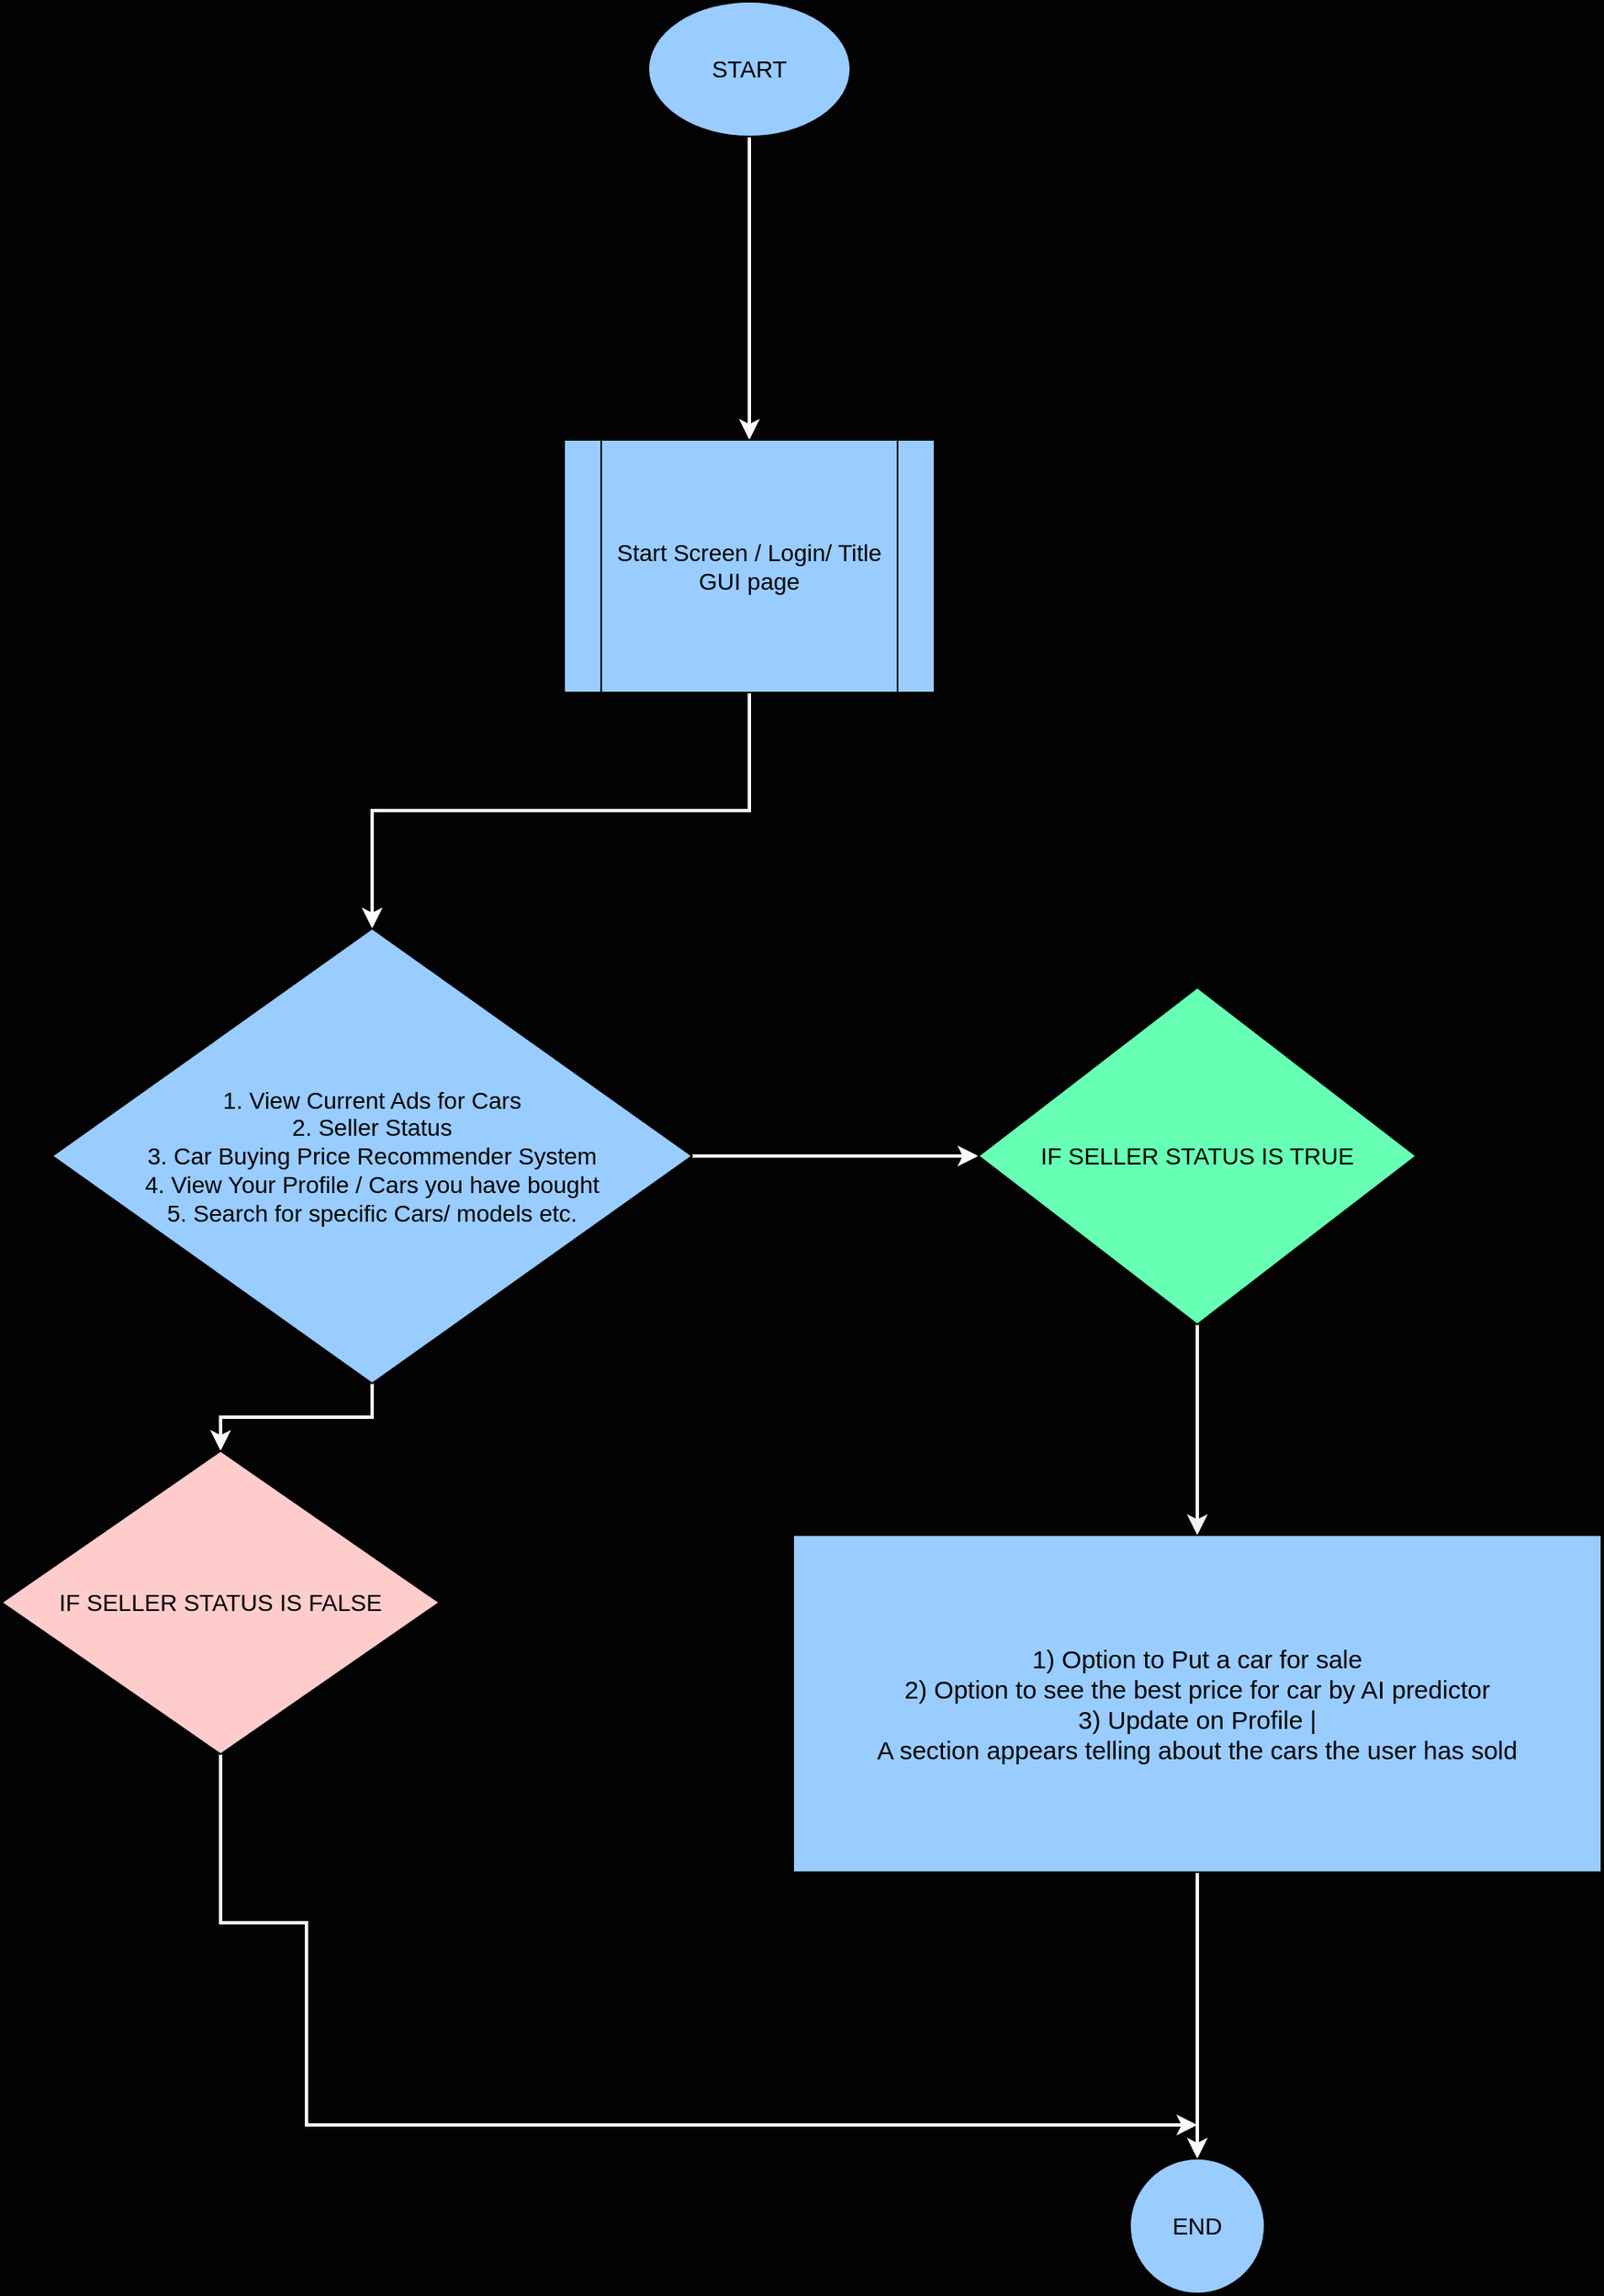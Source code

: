 <mxfile version="22.0.4" type="github">
  <diagram id="C5RBs43oDa-KdzZeNtuy" name="Page-1">
    <mxGraphModel dx="1050" dy="542" grid="1" gridSize="10" guides="1" tooltips="1" connect="1" arrows="1" fold="1" page="1" pageScale="1" pageWidth="827" pageHeight="1169" background="#030303" math="0" shadow="0">
      <root>
        <mxCell id="WIyWlLk6GJQsqaUBKTNV-0" />
        <mxCell id="WIyWlLk6GJQsqaUBKTNV-1" parent="WIyWlLk6GJQsqaUBKTNV-0" />
        <mxCell id="T2LJMCe71ug5yXVKgrJa-0" value="" style="edgeStyle=orthogonalEdgeStyle;rounded=0;orthogonalLoop=1;jettySize=auto;html=1;strokeColor=#FAFAFA;strokeWidth=2;" edge="1" parent="WIyWlLk6GJQsqaUBKTNV-1" source="T2LJMCe71ug5yXVKgrJa-1" target="T2LJMCe71ug5yXVKgrJa-3">
          <mxGeometry relative="1" as="geometry" />
        </mxCell>
        <mxCell id="T2LJMCe71ug5yXVKgrJa-1" value="&lt;font style=&quot;font-size: 14px;&quot;&gt;START&lt;/font&gt;" style="ellipse;whiteSpace=wrap;html=1;fillColor=#99CCFF;" vertex="1" parent="WIyWlLk6GJQsqaUBKTNV-1">
          <mxGeometry x="414" y="100" width="120" height="80" as="geometry" />
        </mxCell>
        <mxCell id="T2LJMCe71ug5yXVKgrJa-2" value="" style="edgeStyle=orthogonalEdgeStyle;rounded=0;orthogonalLoop=1;jettySize=auto;html=1;strokeColor=#FAFAFA;strokeWidth=2;" edge="1" parent="WIyWlLk6GJQsqaUBKTNV-1" source="T2LJMCe71ug5yXVKgrJa-3" target="T2LJMCe71ug5yXVKgrJa-4">
          <mxGeometry relative="1" as="geometry" />
        </mxCell>
        <mxCell id="T2LJMCe71ug5yXVKgrJa-3" value="&lt;font style=&quot;font-size: 14px;&quot;&gt;Start Screen / Login/ Title GUI page&lt;/font&gt;" style="shape=process;whiteSpace=wrap;html=1;backgroundOutline=1;fillColor=#99CCFF;" vertex="1" parent="WIyWlLk6GJQsqaUBKTNV-1">
          <mxGeometry x="364" y="360" width="220" height="150" as="geometry" />
        </mxCell>
        <mxCell id="T2LJMCe71ug5yXVKgrJa-6" value="" style="edgeStyle=orthogonalEdgeStyle;rounded=0;orthogonalLoop=1;jettySize=auto;html=1;strokeColor=#FAFAFA;strokeWidth=2;" edge="1" parent="WIyWlLk6GJQsqaUBKTNV-1" source="T2LJMCe71ug5yXVKgrJa-4" target="T2LJMCe71ug5yXVKgrJa-5">
          <mxGeometry relative="1" as="geometry" />
        </mxCell>
        <mxCell id="T2LJMCe71ug5yXVKgrJa-10" value="" style="edgeStyle=orthogonalEdgeStyle;rounded=0;orthogonalLoop=1;jettySize=auto;html=1;strokeColor=#FAFAFA;strokeWidth=2;" edge="1" parent="WIyWlLk6GJQsqaUBKTNV-1" source="T2LJMCe71ug5yXVKgrJa-4" target="T2LJMCe71ug5yXVKgrJa-9">
          <mxGeometry relative="1" as="geometry" />
        </mxCell>
        <mxCell id="T2LJMCe71ug5yXVKgrJa-4" value="&lt;font style=&quot;font-size: 14px;&quot;&gt;1. View Current Ads for Cars&lt;br&gt;2. Seller Status&lt;br&gt;3. Car Buying Price Recommender System&lt;br&gt;4. View Your Profile / Cars you have bought&lt;br&gt;5. Search for specific Cars/ models etc.&lt;/font&gt;" style="rhombus;whiteSpace=wrap;html=1;fillColor=#99CCFF;" vertex="1" parent="WIyWlLk6GJQsqaUBKTNV-1">
          <mxGeometry x="60" y="650" width="380" height="270" as="geometry" />
        </mxCell>
        <mxCell id="T2LJMCe71ug5yXVKgrJa-8" value="" style="edgeStyle=orthogonalEdgeStyle;rounded=0;orthogonalLoop=1;jettySize=auto;html=1;strokeColor=#F2F2F2;strokeWidth=2;" edge="1" parent="WIyWlLk6GJQsqaUBKTNV-1" source="T2LJMCe71ug5yXVKgrJa-5" target="T2LJMCe71ug5yXVKgrJa-7">
          <mxGeometry relative="1" as="geometry" />
        </mxCell>
        <mxCell id="T2LJMCe71ug5yXVKgrJa-5" value="&lt;font style=&quot;font-size: 14px;&quot;&gt;IF SELLER STATUS IS TRUE&lt;/font&gt;" style="rhombus;whiteSpace=wrap;html=1;fillColor=#66FFB3;" vertex="1" parent="WIyWlLk6GJQsqaUBKTNV-1">
          <mxGeometry x="610" y="685" width="260" height="200" as="geometry" />
        </mxCell>
        <mxCell id="T2LJMCe71ug5yXVKgrJa-12" value="" style="edgeStyle=orthogonalEdgeStyle;rounded=0;orthogonalLoop=1;jettySize=auto;html=1;strokeColor=#FAFAFA;strokeWidth=2;" edge="1" parent="WIyWlLk6GJQsqaUBKTNV-1" source="T2LJMCe71ug5yXVKgrJa-7" target="T2LJMCe71ug5yXVKgrJa-11">
          <mxGeometry relative="1" as="geometry" />
        </mxCell>
        <mxCell id="T2LJMCe71ug5yXVKgrJa-7" value="&lt;font style=&quot;font-size: 15px;&quot;&gt;1) Option to Put a car for sale&lt;br&gt;2) Option to see the best price for car by AI predictor&lt;br&gt;3) Update on Profile | &lt;br&gt;A section appears telling about the cars the user has sold&lt;/font&gt;" style="whiteSpace=wrap;html=1;fillColor=#99CCFF;" vertex="1" parent="WIyWlLk6GJQsqaUBKTNV-1">
          <mxGeometry x="500" y="1010" width="480" height="200" as="geometry" />
        </mxCell>
        <mxCell id="T2LJMCe71ug5yXVKgrJa-16" style="edgeStyle=orthogonalEdgeStyle;rounded=0;orthogonalLoop=1;jettySize=auto;html=1;strokeColor=#FAFAFA;strokeWidth=2;" edge="1" parent="WIyWlLk6GJQsqaUBKTNV-1" source="T2LJMCe71ug5yXVKgrJa-9">
          <mxGeometry relative="1" as="geometry">
            <mxPoint x="740" y="1360" as="targetPoint" />
            <Array as="points">
              <mxPoint x="160" y="1240" />
              <mxPoint x="211" y="1240" />
            </Array>
          </mxGeometry>
        </mxCell>
        <mxCell id="T2LJMCe71ug5yXVKgrJa-9" value="&lt;font style=&quot;font-size: 14px;&quot;&gt;IF SELLER STATUS IS FALSE&lt;/font&gt;" style="rhombus;whiteSpace=wrap;html=1;fillColor=#FFCCCC;" vertex="1" parent="WIyWlLk6GJQsqaUBKTNV-1">
          <mxGeometry x="30" y="960" width="260" height="180" as="geometry" />
        </mxCell>
        <mxCell id="T2LJMCe71ug5yXVKgrJa-11" value="&lt;font style=&quot;font-size: 14px;&quot;&gt;END&lt;/font&gt;" style="ellipse;whiteSpace=wrap;html=1;fillColor=#99CCFF;" vertex="1" parent="WIyWlLk6GJQsqaUBKTNV-1">
          <mxGeometry x="700" y="1380" width="80" height="80" as="geometry" />
        </mxCell>
      </root>
    </mxGraphModel>
  </diagram>
</mxfile>
